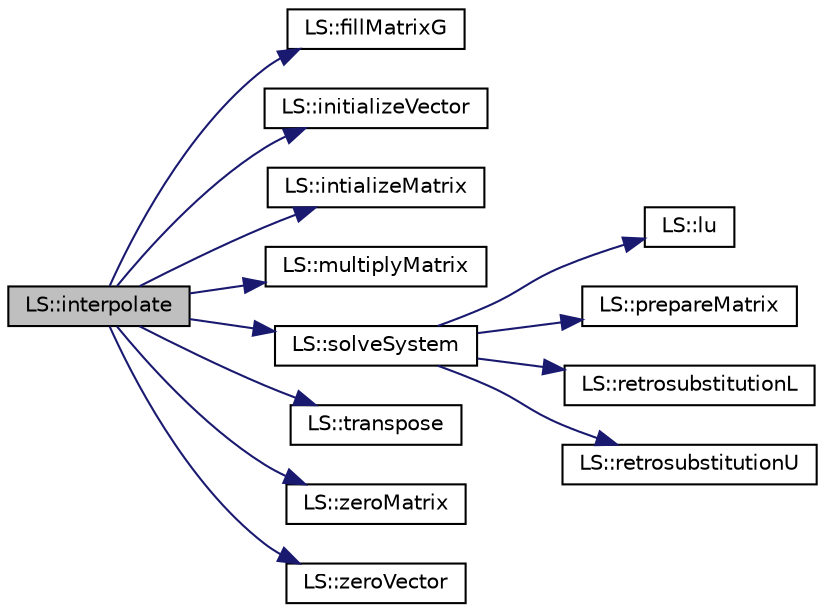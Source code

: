 digraph "LS::interpolate"
{
 // INTERACTIVE_SVG=YES
  edge [fontname="Helvetica",fontsize="10",labelfontname="Helvetica",labelfontsize="10"];
  node [fontname="Helvetica",fontsize="10",shape=record];
  rankdir="LR";
  Node51 [label="LS::interpolate",height=0.2,width=0.4,color="black", fillcolor="grey75", style="filled", fontcolor="black"];
  Node51 -> Node52 [color="midnightblue",fontsize="10",style="solid",fontname="Helvetica"];
  Node52 [label="LS::fillMatrixG",height=0.2,width=0.4,color="black", fillcolor="white", style="filled",URL="$class_l_s.html#adbbd5b95ea2c0585098ddb6ea7ddeabc"];
  Node51 -> Node53 [color="midnightblue",fontsize="10",style="solid",fontname="Helvetica"];
  Node53 [label="LS::initializeVector",height=0.2,width=0.4,color="black", fillcolor="white", style="filled",URL="$class_l_s.html#a29b451ca9a328e9e5c73d32886441439"];
  Node51 -> Node54 [color="midnightblue",fontsize="10",style="solid",fontname="Helvetica"];
  Node54 [label="LS::intializeMatrix",height=0.2,width=0.4,color="black", fillcolor="white", style="filled",URL="$class_l_s.html#a97eedf6376636d59fbe894909ab97ca0"];
  Node51 -> Node55 [color="midnightblue",fontsize="10",style="solid",fontname="Helvetica"];
  Node55 [label="LS::multiplyMatrix",height=0.2,width=0.4,color="black", fillcolor="white", style="filled",URL="$class_l_s.html#a067388604231d6870b42b1e8356c06b5"];
  Node51 -> Node56 [color="midnightblue",fontsize="10",style="solid",fontname="Helvetica"];
  Node56 [label="LS::solveSystem",height=0.2,width=0.4,color="black", fillcolor="white", style="filled",URL="$class_l_s.html#afa8644e9204234a188c3ea0269b4b039"];
  Node56 -> Node57 [color="midnightblue",fontsize="10",style="solid",fontname="Helvetica"];
  Node57 [label="LS::lu",height=0.2,width=0.4,color="black", fillcolor="white", style="filled",URL="$class_l_s.html#aadf10e2c4121ce5f0b42981f7c1d15d7"];
  Node56 -> Node58 [color="midnightblue",fontsize="10",style="solid",fontname="Helvetica"];
  Node58 [label="LS::prepareMatrix",height=0.2,width=0.4,color="black", fillcolor="white", style="filled",URL="$class_l_s.html#a84e538a99f84e3f72d3a89a725d9d7d8"];
  Node56 -> Node59 [color="midnightblue",fontsize="10",style="solid",fontname="Helvetica"];
  Node59 [label="LS::retrosubstitutionL",height=0.2,width=0.4,color="black", fillcolor="white", style="filled",URL="$class_l_s.html#ada47f10ff595a886a79bb0f4eacbe7d7"];
  Node56 -> Node60 [color="midnightblue",fontsize="10",style="solid",fontname="Helvetica"];
  Node60 [label="LS::retrosubstitutionU",height=0.2,width=0.4,color="black", fillcolor="white", style="filled",URL="$class_l_s.html#a092e4964121ae088307af8622af7ab64"];
  Node51 -> Node61 [color="midnightblue",fontsize="10",style="solid",fontname="Helvetica"];
  Node61 [label="LS::transpose",height=0.2,width=0.4,color="black", fillcolor="white", style="filled",URL="$class_l_s.html#a405e4288332cf4165c5cbacdbfc82783"];
  Node51 -> Node62 [color="midnightblue",fontsize="10",style="solid",fontname="Helvetica"];
  Node62 [label="LS::zeroMatrix",height=0.2,width=0.4,color="black", fillcolor="white", style="filled",URL="$class_l_s.html#a2825429a29497b5dbad69a8b77f42d00"];
  Node51 -> Node63 [color="midnightblue",fontsize="10",style="solid",fontname="Helvetica"];
  Node63 [label="LS::zeroVector",height=0.2,width=0.4,color="black", fillcolor="white", style="filled",URL="$class_l_s.html#ae18a77376f05437d3072e7ad56d580cd"];
}
